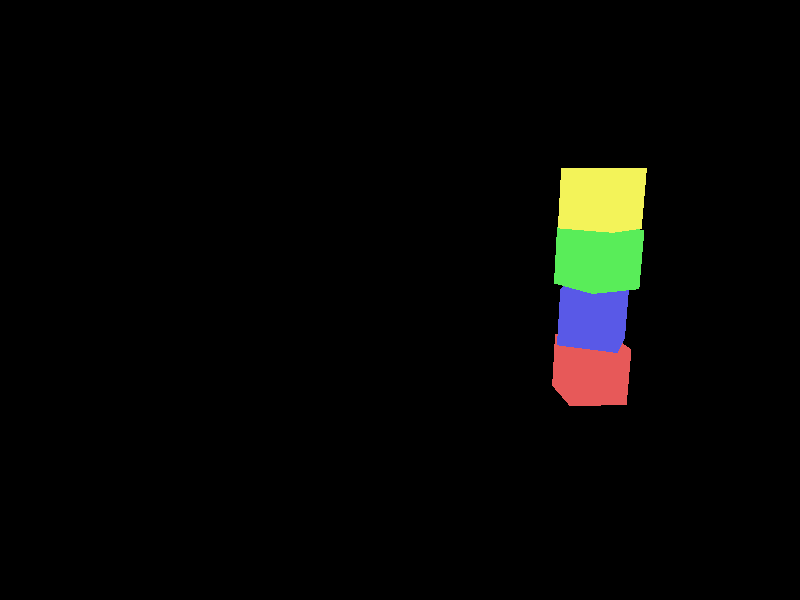 //--mode---------------------------- 
#declare bEdit = !true;

//--includes------------------------
//--global-------------------------- 

global_settings {
  assumed_gamma 1.0
  max_trace_level 5
  #if (!bEdit)          // global photon block
    photons {
      count 200000      // alternatively use a total number of photons
     jitter 1.0         // jitter phor photon rays
    }
  #end
}

//--declares------------------------


//textures 
#if (bEdit) 
  #declare tGround = texture {
             pigment {
               colour rgb <1,1,0>
             }        
             finish {    
               reflection .4
             }
           };               
         
  #declare tRed = texture {
             pigment{
               colour rgbt <1,0,0,.5>
             }
           }; 
   #declare tGreen = texture {
             pigment{
               colour rgbt <0,1,0,.5>
             }
           }; 
   #declare tBlue = texture {
             pigment{
               colour rgbt <0,0,1,.5>
             }
           };     
   #declare tYellow = texture {
             pigment{
               colour rgbt <1,1,0,.5>
             }
           }; 
         
#else
  #declare tGround = texture {
             pigment {
               colour rgb <0,0,0>
             }        
             finish {    
               reflection .4
             }
           };      
         
  #declare tGlass = pigment {colour rgbf <0.8, 0.9, 0.85, 0.85>};                          
  #declare tRed = texture {
             pigment{
               colour rgbf <.8,.1,.1,.85>
             }
           }; 
   #declare tGreen = texture {
             pigment{
               colour rgbf <.1,.85,.1,.85>
             }
           }; 
   #declare tBlue = texture {
             pigment{
               colour rgbf <.1,.1,.8,.95>
             }
           };     
   #declare tYellow = texture {
             pigment{
               colour rgbf <.9,.9,.1,.95>
             }
           }; 
              
#end     

//--global--------------------------





//--objects-------------------------

//floor
plane {
  y, 0
  texture {
    tGround
  }
}
//cubes 
union {        
  box {
    <-1,0,-1>,
    <1,2,1>
    texture {
      tRed
    }
  } 
  box {
    <-1,2,-1>,
    <1,4,1>
    texture {
      tBlue
    } 
    rotate <0,30,0>
  }
  box {
    <-1,4,-1>,
    <1,6,1>
    texture {
      tGreen
    }              
    rotate <0,70,0>
  }      
  box {
    <-1,6,-1>,
    <1,8,1>
    texture {
      tYellow
    }              
    rotate <0,50,0>
  }
  #if (!bEdit)
    photons{              // creates photon use
      target 1.0          // spacing multiplier for photons hitting the object
      refraction on    
      reflection on
    }
    interior {
      ior 1.35
      fade_power 1001
      fade_distance 0.9
      fade_color .98
    }
   #end
}

//--lights--------------------------
    

  // create a regular point light source
  light_source {
    0*x                  // light's position (translated below)
    color rgb <1,1,1>    // light's color
    translate <20, 20, -40>
  }
#if(!bEdit)     
  light_source {
    0*x              
    color .5
    translate <0, 1, 0>
  }                
  light_source {
    0*x                    
    color .5
    translate <0, 3, 0>
  }
  light_source {
    0*x                      
    color .5
    translate <0, 5, 0>
  }
  light_source {
    0*x                       
    color .5
    translate <0, 7, 0>
  }
#end           






//--camera--------------------------

// perspective (default) camera
camera {
  location  <20,8,-8>
  look_at   <-30, -3,  -5>
  right     x*image_width/image_height
}
